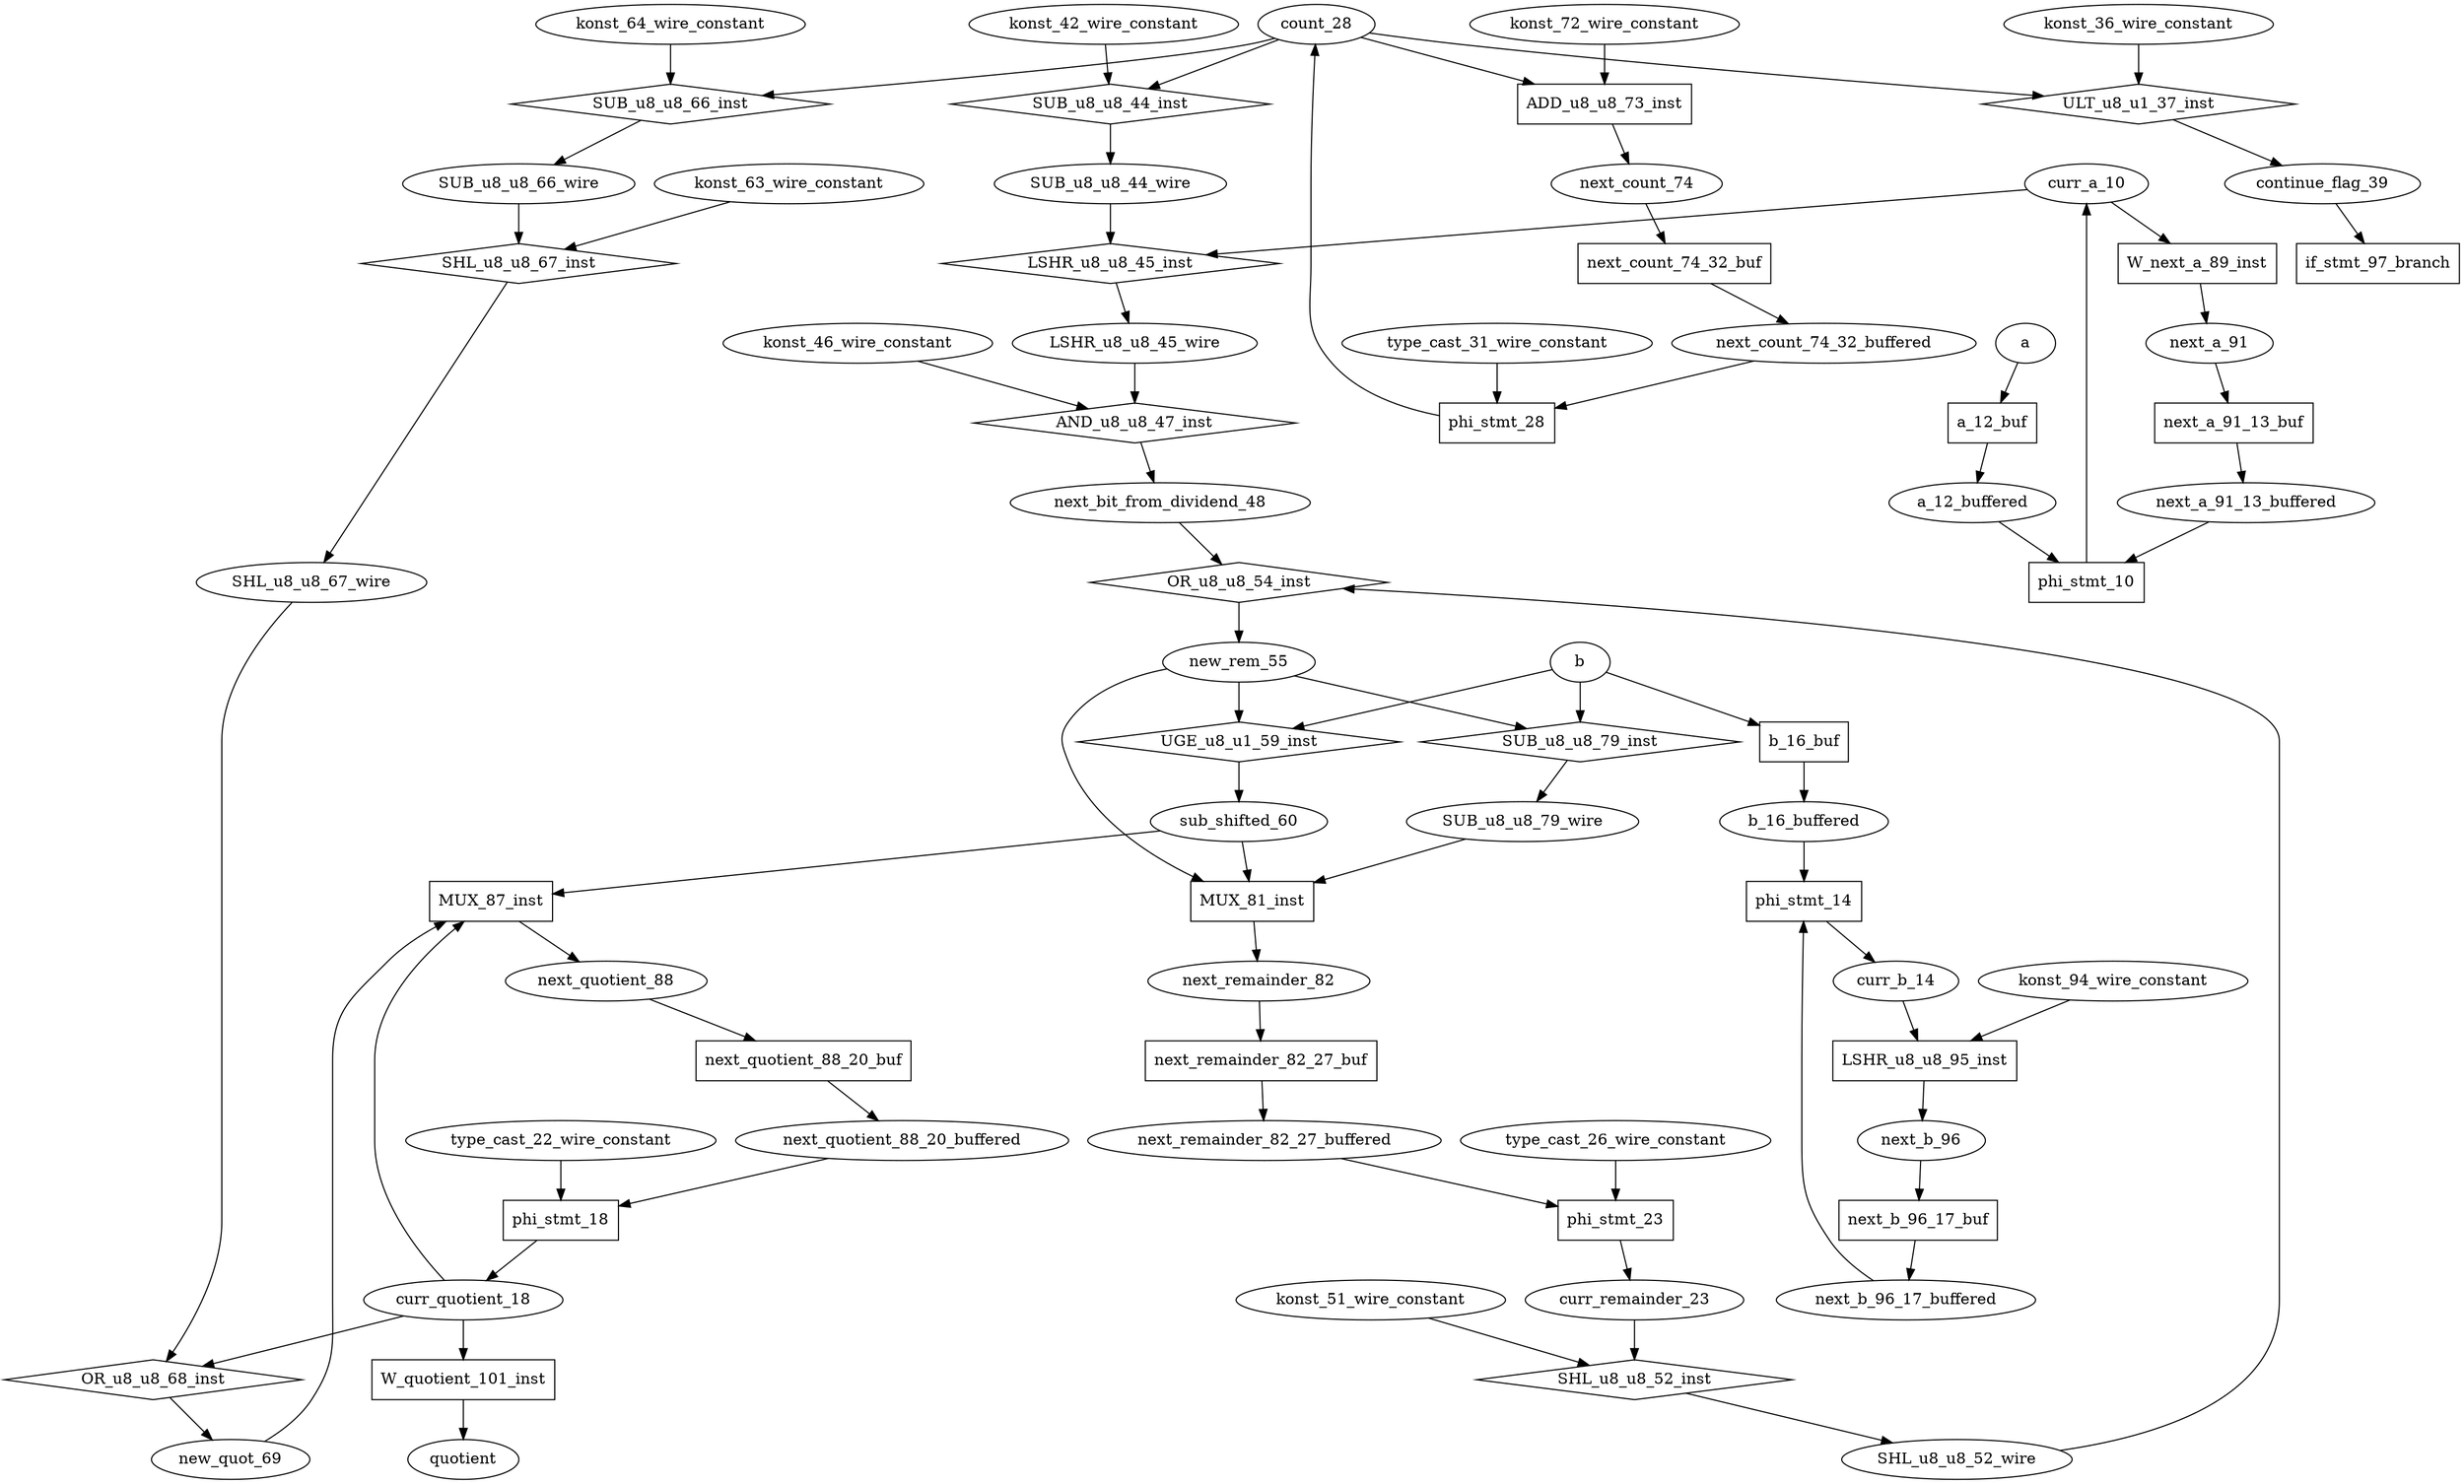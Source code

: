 digraph data_path {
  LSHR_u8_u8_45_wire [shape=ellipse];
  SHL_u8_u8_52_wire [shape=ellipse];
  SHL_u8_u8_67_wire [shape=ellipse];
  SUB_u8_u8_44_wire [shape=ellipse];
  SUB_u8_u8_66_wire [shape=ellipse];
  SUB_u8_u8_79_wire [shape=ellipse];
  a_12_buffered [shape=ellipse];
  b_16_buffered [shape=ellipse];
  continue_flag_39 [shape=ellipse];
  count_28 [shape=ellipse];
  curr_a_10 [shape=ellipse];
  curr_b_14 [shape=ellipse];
  curr_quotient_18 [shape=ellipse];
  curr_remainder_23 [shape=ellipse];
  konst_36_wire_constant [shape=ellipse];
  konst_42_wire_constant [shape=ellipse];
  konst_46_wire_constant [shape=ellipse];
  konst_51_wire_constant [shape=ellipse];
  konst_63_wire_constant [shape=ellipse];
  konst_64_wire_constant [shape=ellipse];
  konst_72_wire_constant [shape=ellipse];
  konst_94_wire_constant [shape=ellipse];
  new_quot_69 [shape=ellipse];
  new_rem_55 [shape=ellipse];
  next_a_91 [shape=ellipse];
  next_a_91_13_buffered [shape=ellipse];
  next_b_96 [shape=ellipse];
  next_b_96_17_buffered [shape=ellipse];
  next_bit_from_dividend_48 [shape=ellipse];
  next_count_74 [shape=ellipse];
  next_count_74_32_buffered [shape=ellipse];
  next_quotient_88 [shape=ellipse];
  next_quotient_88_20_buffered [shape=ellipse];
  next_remainder_82 [shape=ellipse];
  next_remainder_82_27_buffered [shape=ellipse];
  sub_shifted_60 [shape=ellipse];
  type_cast_22_wire_constant [shape=ellipse];
  type_cast_26_wire_constant [shape=ellipse];
  type_cast_31_wire_constant [shape=ellipse];
  ADD_u8_u8_73_inst [shape=rectangle];
count_28  -> ADD_u8_u8_73_inst;
konst_72_wire_constant  -> ADD_u8_u8_73_inst;
ADD_u8_u8_73_inst -> next_count_74;
  AND_u8_u8_47_inst [shape=diamond];
LSHR_u8_u8_45_wire  -> AND_u8_u8_47_inst;
konst_46_wire_constant  -> AND_u8_u8_47_inst;
AND_u8_u8_47_inst -> next_bit_from_dividend_48;
  LSHR_u8_u8_45_inst [shape=diamond];
curr_a_10  -> LSHR_u8_u8_45_inst;
SUB_u8_u8_44_wire  -> LSHR_u8_u8_45_inst;
LSHR_u8_u8_45_inst -> LSHR_u8_u8_45_wire;
  LSHR_u8_u8_95_inst [shape=rectangle];
curr_b_14  -> LSHR_u8_u8_95_inst;
konst_94_wire_constant  -> LSHR_u8_u8_95_inst;
LSHR_u8_u8_95_inst -> next_b_96;
  MUX_81_inst [shape=rectangle];
sub_shifted_60  -> MUX_81_inst;
SUB_u8_u8_79_wire  -> MUX_81_inst;
new_rem_55  -> MUX_81_inst;
MUX_81_inst -> next_remainder_82;
  MUX_87_inst [shape=rectangle];
sub_shifted_60  -> MUX_87_inst;
new_quot_69  -> MUX_87_inst;
curr_quotient_18  -> MUX_87_inst;
MUX_87_inst -> next_quotient_88;
  OR_u8_u8_54_inst [shape=diamond];
SHL_u8_u8_52_wire  -> OR_u8_u8_54_inst;
next_bit_from_dividend_48  -> OR_u8_u8_54_inst;
OR_u8_u8_54_inst -> new_rem_55;
  OR_u8_u8_68_inst [shape=diamond];
curr_quotient_18  -> OR_u8_u8_68_inst;
SHL_u8_u8_67_wire  -> OR_u8_u8_68_inst;
OR_u8_u8_68_inst -> new_quot_69;
  SHL_u8_u8_52_inst [shape=diamond];
curr_remainder_23  -> SHL_u8_u8_52_inst;
konst_51_wire_constant  -> SHL_u8_u8_52_inst;
SHL_u8_u8_52_inst -> SHL_u8_u8_52_wire;
  SHL_u8_u8_67_inst [shape=diamond];
konst_63_wire_constant  -> SHL_u8_u8_67_inst;
SUB_u8_u8_66_wire  -> SHL_u8_u8_67_inst;
SHL_u8_u8_67_inst -> SHL_u8_u8_67_wire;
  SUB_u8_u8_44_inst [shape=diamond];
konst_42_wire_constant  -> SUB_u8_u8_44_inst;
count_28  -> SUB_u8_u8_44_inst;
SUB_u8_u8_44_inst -> SUB_u8_u8_44_wire;
  SUB_u8_u8_66_inst [shape=diamond];
konst_64_wire_constant  -> SUB_u8_u8_66_inst;
count_28  -> SUB_u8_u8_66_inst;
SUB_u8_u8_66_inst -> SUB_u8_u8_66_wire;
  SUB_u8_u8_79_inst [shape=diamond];
new_rem_55  -> SUB_u8_u8_79_inst;
b  -> SUB_u8_u8_79_inst;
SUB_u8_u8_79_inst -> SUB_u8_u8_79_wire;
  UGE_u8_u1_59_inst [shape=diamond];
new_rem_55  -> UGE_u8_u1_59_inst;
b  -> UGE_u8_u1_59_inst;
UGE_u8_u1_59_inst -> sub_shifted_60;
  ULT_u8_u1_37_inst [shape=diamond];
count_28  -> ULT_u8_u1_37_inst;
konst_36_wire_constant  -> ULT_u8_u1_37_inst;
ULT_u8_u1_37_inst -> continue_flag_39;
  W_next_a_89_inst [shape=rectangle];
curr_a_10  -> W_next_a_89_inst;
W_next_a_89_inst -> next_a_91;
  W_quotient_101_inst [shape=rectangle];
curr_quotient_18  -> W_quotient_101_inst;
W_quotient_101_inst -> quotient;
  a_12_buf [shape=rectangle];
a  -> a_12_buf;
a_12_buf -> a_12_buffered;
  b_16_buf [shape=rectangle];
b  -> b_16_buf;
b_16_buf -> b_16_buffered;
  if_stmt_97_branch [shape=rectangle];
continue_flag_39  -> if_stmt_97_branch;
  next_a_91_13_buf [shape=rectangle];
next_a_91  -> next_a_91_13_buf;
next_a_91_13_buf -> next_a_91_13_buffered;
  next_b_96_17_buf [shape=rectangle];
next_b_96  -> next_b_96_17_buf;
next_b_96_17_buf -> next_b_96_17_buffered;
  next_count_74_32_buf [shape=rectangle];
next_count_74  -> next_count_74_32_buf;
next_count_74_32_buf -> next_count_74_32_buffered;
  next_quotient_88_20_buf [shape=rectangle];
next_quotient_88  -> next_quotient_88_20_buf;
next_quotient_88_20_buf -> next_quotient_88_20_buffered;
  next_remainder_82_27_buf [shape=rectangle];
next_remainder_82  -> next_remainder_82_27_buf;
next_remainder_82_27_buf -> next_remainder_82_27_buffered;
  phi_stmt_10 [shape=rectangle];
a_12_buffered  -> phi_stmt_10;
next_a_91_13_buffered  -> phi_stmt_10;
phi_stmt_10 -> curr_a_10;
  phi_stmt_14 [shape=rectangle];
b_16_buffered  -> phi_stmt_14;
next_b_96_17_buffered  -> phi_stmt_14;
phi_stmt_14 -> curr_b_14;
  phi_stmt_18 [shape=rectangle];
next_quotient_88_20_buffered  -> phi_stmt_18;
type_cast_22_wire_constant  -> phi_stmt_18;
phi_stmt_18 -> curr_quotient_18;
  phi_stmt_23 [shape=rectangle];
type_cast_26_wire_constant  -> phi_stmt_23;
next_remainder_82_27_buffered  -> phi_stmt_23;
phi_stmt_23 -> curr_remainder_23;
  phi_stmt_28 [shape=rectangle];
type_cast_31_wire_constant  -> phi_stmt_28;
next_count_74_32_buffered  -> phi_stmt_28;
phi_stmt_28 -> count_28;
}
